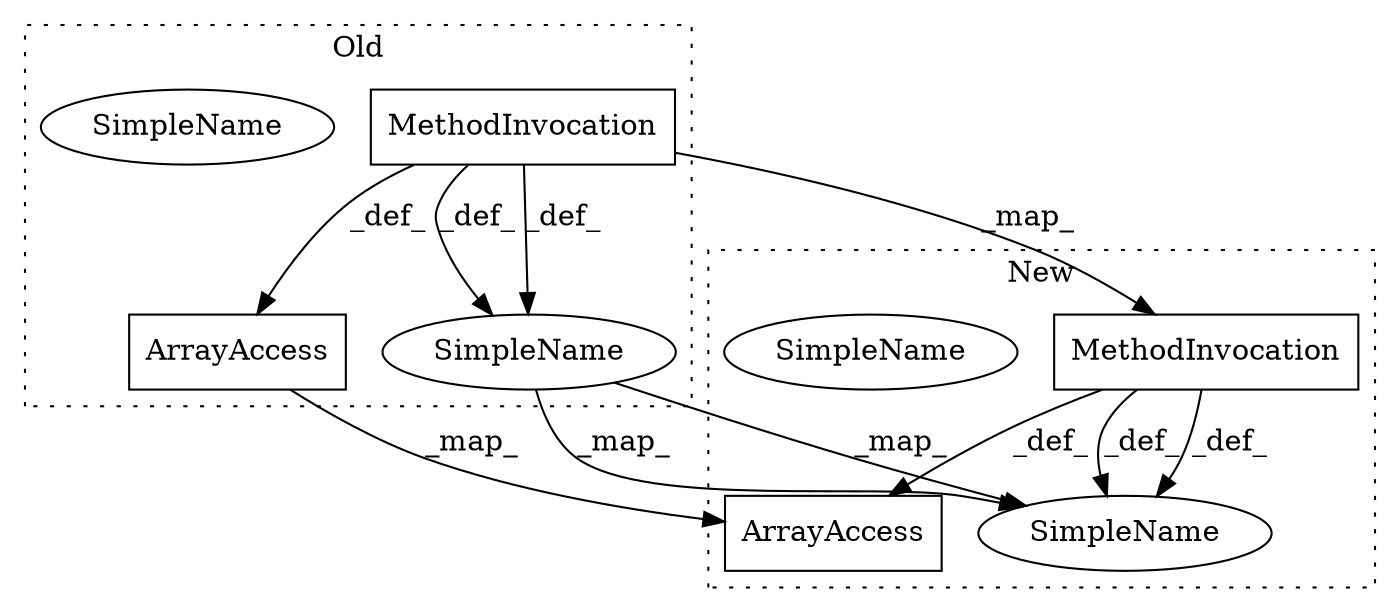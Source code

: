digraph G {
subgraph cluster0 {
2 [label="ArrayAccess" a="2" s="4595,4665" l="11,2" shape="box"];
3 [label="MethodInvocation" a="32" s="4522,4542" l="5,1" shape="box"];
7 [label="SimpleName" a="42" s="4565" l="2" shape="ellipse"];
8 [label="SimpleName" a="42" s="4565" l="2" shape="ellipse"];
label = "Old";
style="dotted";
}
subgraph cluster1 {
1 [label="ArrayAccess" a="2" s="4597,4667" l="11,2" shape="box"];
4 [label="MethodInvocation" a="32" s="4523,4543" l="5,1" shape="box"];
5 [label="SimpleName" a="42" s="4567" l="2" shape="ellipse"];
6 [label="SimpleName" a="42" s="4567" l="2" shape="ellipse"];
label = "New";
style="dotted";
}
2 -> 1 [label="_map_"];
3 -> 8 [label="_def_"];
3 -> 8 [label="_def_"];
3 -> 4 [label="_map_"];
3 -> 2 [label="_def_"];
4 -> 5 [label="_def_"];
4 -> 1 [label="_def_"];
4 -> 5 [label="_def_"];
8 -> 5 [label="_map_"];
8 -> 5 [label="_map_"];
}